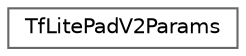 digraph "Graphical Class Hierarchy"
{
 // LATEX_PDF_SIZE
  bgcolor="transparent";
  edge [fontname=Helvetica,fontsize=10,labelfontname=Helvetica,labelfontsize=10];
  node [fontname=Helvetica,fontsize=10,shape=box,height=0.2,width=0.4];
  rankdir="LR";
  Node0 [id="Node000000",label="TfLitePadV2Params",height=0.2,width=0.4,color="grey40", fillcolor="white", style="filled",URL="$struct_tf_lite_pad_v2_params.html",tooltip=" "];
}
